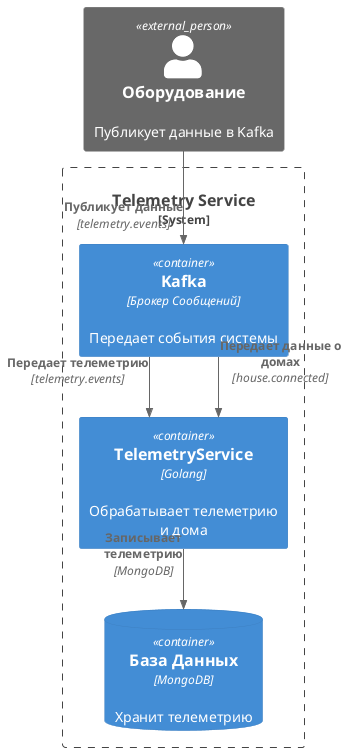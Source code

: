 @startuml
!include <C4/C4_Container>

skinparam linetype ortho
skinparam rectangle {
  BackgroundColor #white
  BorderColor #black
  Shadowing false
}

Person_Ext(external_device, "Оборудование", "Публикует данные в Kafka")

System_Boundary(b_system, "Telemetry Service") {
    Container(telemetry_service, "TelemetryService", "Golang", "Обрабатывает телеметрию и дома")

    ContainerDb(telemetry_db, "База Данных", "MongoDB", "Хранит телеметрию")

    Container(kafka_broker, "Kafka", "Брокер Сообщений", "Передает события системы")
}

Rel(external_device, kafka_broker, "Публикует данные", "telemetry.events")
Rel(telemetry_service, telemetry_db, "Записывает телеметрию", "MongoDB")
Rel(kafka_broker, telemetry_service, "Передает телеметрию", "telemetry.events")
Rel(kafka_broker, telemetry_service, "Передает данные о домах", "house.connected")

@enduml
